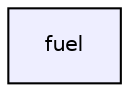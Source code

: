 digraph "fuel" {
  compound=true
  node [ fontsize="10", fontname="Helvetica"];
  edge [ labelfontsize="10", labelfontname="Helvetica"];
  dir_76377ef47f279da9f157b6bb7cdbe619 [shape=box, label="fuel", style="filled", fillcolor="#eeeeff", pencolor="black", URL="dir_76377ef47f279da9f157b6bb7cdbe619.html"];
}
